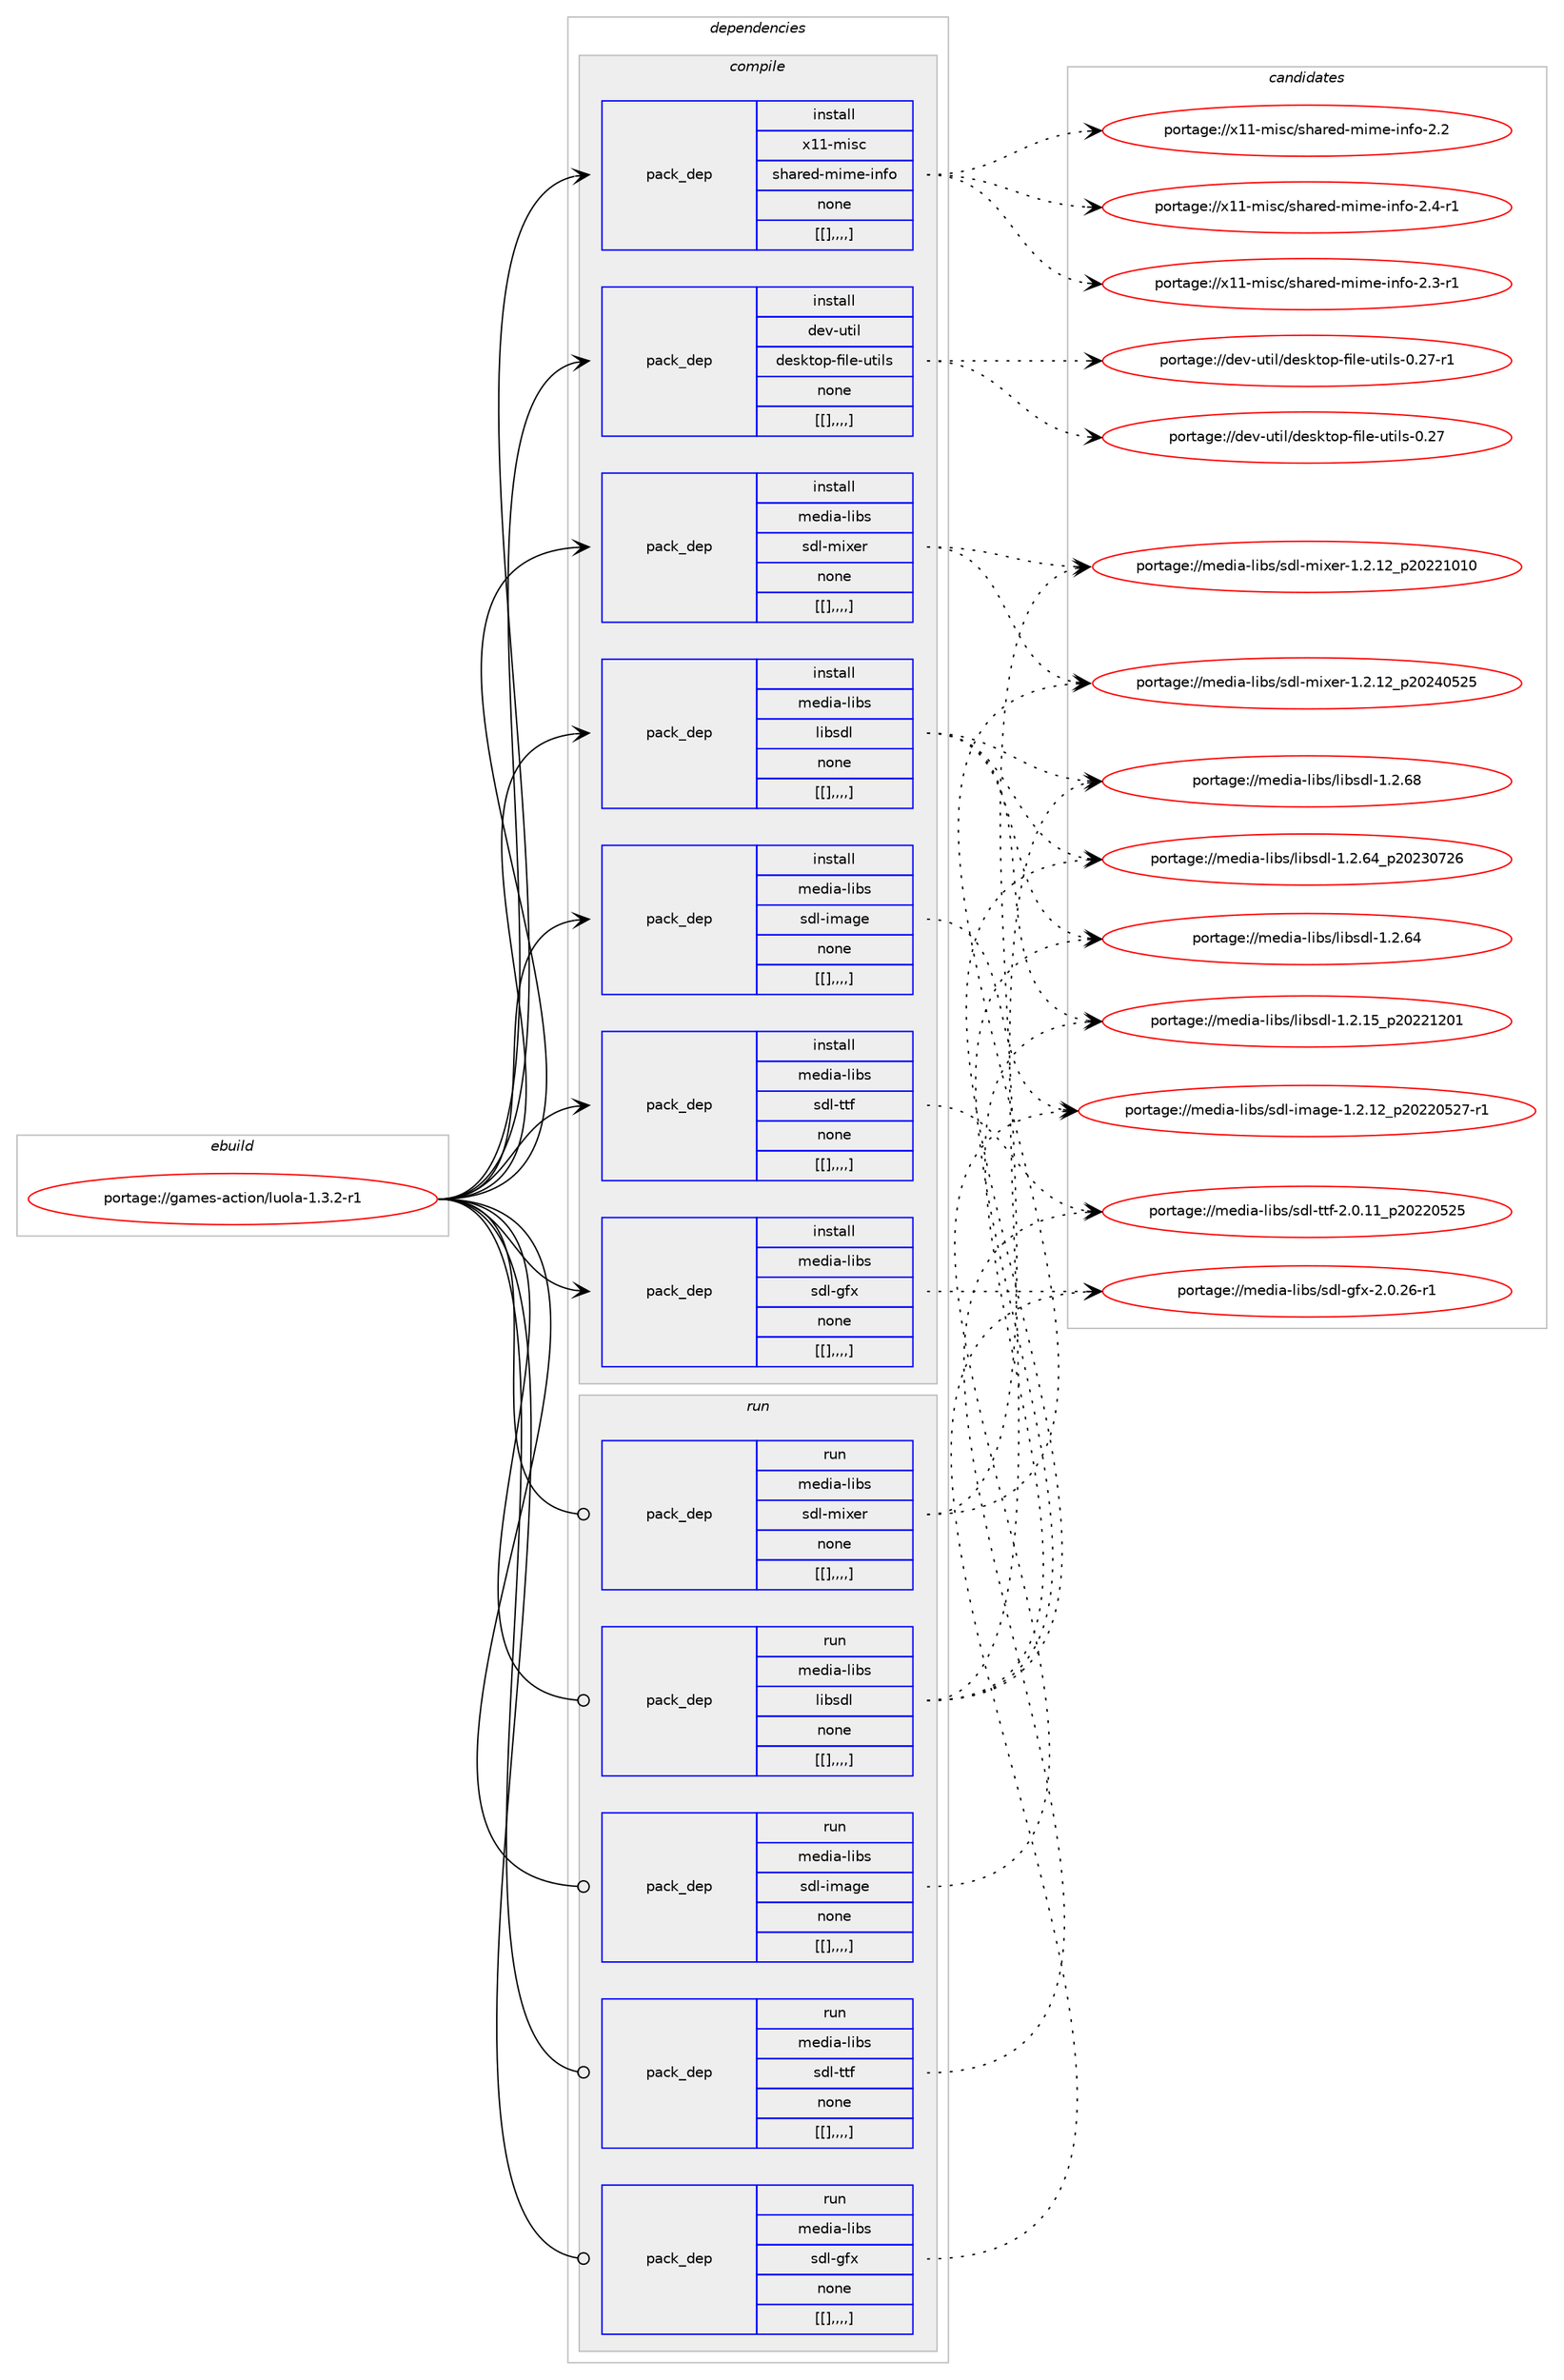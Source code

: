 digraph prolog {

# *************
# Graph options
# *************

newrank=true;
concentrate=true;
compound=true;
graph [rankdir=LR,fontname=Helvetica,fontsize=10,ranksep=1.5];#, ranksep=2.5, nodesep=0.2];
edge  [arrowhead=vee];
node  [fontname=Helvetica,fontsize=10];

# **********
# The ebuild
# **********

subgraph cluster_leftcol {
color=gray;
label=<<i>ebuild</i>>;
id [label="portage://games-action/luola-1.3.2-r1", color=red, width=4, href="../games-action/luola-1.3.2-r1.svg"];
}

# ****************
# The dependencies
# ****************

subgraph cluster_midcol {
color=gray;
label=<<i>dependencies</i>>;
subgraph cluster_compile {
fillcolor="#eeeeee";
style=filled;
label=<<i>compile</i>>;
subgraph pack161436 {
dependency227478 [label=<<TABLE BORDER="0" CELLBORDER="1" CELLSPACING="0" CELLPADDING="4" WIDTH="220"><TR><TD ROWSPAN="6" CELLPADDING="30">pack_dep</TD></TR><TR><TD WIDTH="110">install</TD></TR><TR><TD>dev-util</TD></TR><TR><TD>desktop-file-utils</TD></TR><TR><TD>none</TD></TR><TR><TD>[[],,,,]</TD></TR></TABLE>>, shape=none, color=blue];
}
id:e -> dependency227478:w [weight=20,style="solid",arrowhead="vee"];
subgraph pack161437 {
dependency227479 [label=<<TABLE BORDER="0" CELLBORDER="1" CELLSPACING="0" CELLPADDING="4" WIDTH="220"><TR><TD ROWSPAN="6" CELLPADDING="30">pack_dep</TD></TR><TR><TD WIDTH="110">install</TD></TR><TR><TD>media-libs</TD></TR><TR><TD>libsdl</TD></TR><TR><TD>none</TD></TR><TR><TD>[[],,,,]</TD></TR></TABLE>>, shape=none, color=blue];
}
id:e -> dependency227479:w [weight=20,style="solid",arrowhead="vee"];
subgraph pack161438 {
dependency227480 [label=<<TABLE BORDER="0" CELLBORDER="1" CELLSPACING="0" CELLPADDING="4" WIDTH="220"><TR><TD ROWSPAN="6" CELLPADDING="30">pack_dep</TD></TR><TR><TD WIDTH="110">install</TD></TR><TR><TD>media-libs</TD></TR><TR><TD>sdl-gfx</TD></TR><TR><TD>none</TD></TR><TR><TD>[[],,,,]</TD></TR></TABLE>>, shape=none, color=blue];
}
id:e -> dependency227480:w [weight=20,style="solid",arrowhead="vee"];
subgraph pack161439 {
dependency227481 [label=<<TABLE BORDER="0" CELLBORDER="1" CELLSPACING="0" CELLPADDING="4" WIDTH="220"><TR><TD ROWSPAN="6" CELLPADDING="30">pack_dep</TD></TR><TR><TD WIDTH="110">install</TD></TR><TR><TD>media-libs</TD></TR><TR><TD>sdl-image</TD></TR><TR><TD>none</TD></TR><TR><TD>[[],,,,]</TD></TR></TABLE>>, shape=none, color=blue];
}
id:e -> dependency227481:w [weight=20,style="solid",arrowhead="vee"];
subgraph pack161440 {
dependency227482 [label=<<TABLE BORDER="0" CELLBORDER="1" CELLSPACING="0" CELLPADDING="4" WIDTH="220"><TR><TD ROWSPAN="6" CELLPADDING="30">pack_dep</TD></TR><TR><TD WIDTH="110">install</TD></TR><TR><TD>media-libs</TD></TR><TR><TD>sdl-mixer</TD></TR><TR><TD>none</TD></TR><TR><TD>[[],,,,]</TD></TR></TABLE>>, shape=none, color=blue];
}
id:e -> dependency227482:w [weight=20,style="solid",arrowhead="vee"];
subgraph pack161441 {
dependency227483 [label=<<TABLE BORDER="0" CELLBORDER="1" CELLSPACING="0" CELLPADDING="4" WIDTH="220"><TR><TD ROWSPAN="6" CELLPADDING="30">pack_dep</TD></TR><TR><TD WIDTH="110">install</TD></TR><TR><TD>media-libs</TD></TR><TR><TD>sdl-ttf</TD></TR><TR><TD>none</TD></TR><TR><TD>[[],,,,]</TD></TR></TABLE>>, shape=none, color=blue];
}
id:e -> dependency227483:w [weight=20,style="solid",arrowhead="vee"];
subgraph pack161442 {
dependency227484 [label=<<TABLE BORDER="0" CELLBORDER="1" CELLSPACING="0" CELLPADDING="4" WIDTH="220"><TR><TD ROWSPAN="6" CELLPADDING="30">pack_dep</TD></TR><TR><TD WIDTH="110">install</TD></TR><TR><TD>x11-misc</TD></TR><TR><TD>shared-mime-info</TD></TR><TR><TD>none</TD></TR><TR><TD>[[],,,,]</TD></TR></TABLE>>, shape=none, color=blue];
}
id:e -> dependency227484:w [weight=20,style="solid",arrowhead="vee"];
}
subgraph cluster_compileandrun {
fillcolor="#eeeeee";
style=filled;
label=<<i>compile and run</i>>;
}
subgraph cluster_run {
fillcolor="#eeeeee";
style=filled;
label=<<i>run</i>>;
subgraph pack161443 {
dependency227485 [label=<<TABLE BORDER="0" CELLBORDER="1" CELLSPACING="0" CELLPADDING="4" WIDTH="220"><TR><TD ROWSPAN="6" CELLPADDING="30">pack_dep</TD></TR><TR><TD WIDTH="110">run</TD></TR><TR><TD>media-libs</TD></TR><TR><TD>libsdl</TD></TR><TR><TD>none</TD></TR><TR><TD>[[],,,,]</TD></TR></TABLE>>, shape=none, color=blue];
}
id:e -> dependency227485:w [weight=20,style="solid",arrowhead="odot"];
subgraph pack161444 {
dependency227486 [label=<<TABLE BORDER="0" CELLBORDER="1" CELLSPACING="0" CELLPADDING="4" WIDTH="220"><TR><TD ROWSPAN="6" CELLPADDING="30">pack_dep</TD></TR><TR><TD WIDTH="110">run</TD></TR><TR><TD>media-libs</TD></TR><TR><TD>sdl-gfx</TD></TR><TR><TD>none</TD></TR><TR><TD>[[],,,,]</TD></TR></TABLE>>, shape=none, color=blue];
}
id:e -> dependency227486:w [weight=20,style="solid",arrowhead="odot"];
subgraph pack161445 {
dependency227487 [label=<<TABLE BORDER="0" CELLBORDER="1" CELLSPACING="0" CELLPADDING="4" WIDTH="220"><TR><TD ROWSPAN="6" CELLPADDING="30">pack_dep</TD></TR><TR><TD WIDTH="110">run</TD></TR><TR><TD>media-libs</TD></TR><TR><TD>sdl-image</TD></TR><TR><TD>none</TD></TR><TR><TD>[[],,,,]</TD></TR></TABLE>>, shape=none, color=blue];
}
id:e -> dependency227487:w [weight=20,style="solid",arrowhead="odot"];
subgraph pack161446 {
dependency227488 [label=<<TABLE BORDER="0" CELLBORDER="1" CELLSPACING="0" CELLPADDING="4" WIDTH="220"><TR><TD ROWSPAN="6" CELLPADDING="30">pack_dep</TD></TR><TR><TD WIDTH="110">run</TD></TR><TR><TD>media-libs</TD></TR><TR><TD>sdl-mixer</TD></TR><TR><TD>none</TD></TR><TR><TD>[[],,,,]</TD></TR></TABLE>>, shape=none, color=blue];
}
id:e -> dependency227488:w [weight=20,style="solid",arrowhead="odot"];
subgraph pack161447 {
dependency227489 [label=<<TABLE BORDER="0" CELLBORDER="1" CELLSPACING="0" CELLPADDING="4" WIDTH="220"><TR><TD ROWSPAN="6" CELLPADDING="30">pack_dep</TD></TR><TR><TD WIDTH="110">run</TD></TR><TR><TD>media-libs</TD></TR><TR><TD>sdl-ttf</TD></TR><TR><TD>none</TD></TR><TR><TD>[[],,,,]</TD></TR></TABLE>>, shape=none, color=blue];
}
id:e -> dependency227489:w [weight=20,style="solid",arrowhead="odot"];
}
}

# **************
# The candidates
# **************

subgraph cluster_choices {
rank=same;
color=gray;
label=<<i>candidates</i>>;

subgraph choice161436 {
color=black;
nodesep=1;
choice1001011184511711610510847100101115107116111112451021051081014511711610510811545484650554511449 [label="portage://dev-util/desktop-file-utils-0.27-r1", color=red, width=4,href="../dev-util/desktop-file-utils-0.27-r1.svg"];
choice100101118451171161051084710010111510711611111245102105108101451171161051081154548465055 [label="portage://dev-util/desktop-file-utils-0.27", color=red, width=4,href="../dev-util/desktop-file-utils-0.27.svg"];
dependency227478:e -> choice1001011184511711610510847100101115107116111112451021051081014511711610510811545484650554511449:w [style=dotted,weight="100"];
dependency227478:e -> choice100101118451171161051084710010111510711611111245102105108101451171161051081154548465055:w [style=dotted,weight="100"];
}
subgraph choice161437 {
color=black;
nodesep=1;
choice109101100105974510810598115471081059811510010845494650465456 [label="portage://media-libs/libsdl-1.2.68", color=red, width=4,href="../media-libs/libsdl-1.2.68.svg"];
choice109101100105974510810598115471081059811510010845494650465452951125048505148555054 [label="portage://media-libs/libsdl-1.2.64_p20230726", color=red, width=4,href="../media-libs/libsdl-1.2.64_p20230726.svg"];
choice109101100105974510810598115471081059811510010845494650465452 [label="portage://media-libs/libsdl-1.2.64", color=red, width=4,href="../media-libs/libsdl-1.2.64.svg"];
choice109101100105974510810598115471081059811510010845494650464953951125048505049504849 [label="portage://media-libs/libsdl-1.2.15_p20221201", color=red, width=4,href="../media-libs/libsdl-1.2.15_p20221201.svg"];
dependency227479:e -> choice109101100105974510810598115471081059811510010845494650465456:w [style=dotted,weight="100"];
dependency227479:e -> choice109101100105974510810598115471081059811510010845494650465452951125048505148555054:w [style=dotted,weight="100"];
dependency227479:e -> choice109101100105974510810598115471081059811510010845494650465452:w [style=dotted,weight="100"];
dependency227479:e -> choice109101100105974510810598115471081059811510010845494650464953951125048505049504849:w [style=dotted,weight="100"];
}
subgraph choice161438 {
color=black;
nodesep=1;
choice1091011001059745108105981154711510010845103102120455046484650544511449 [label="portage://media-libs/sdl-gfx-2.0.26-r1", color=red, width=4,href="../media-libs/sdl-gfx-2.0.26-r1.svg"];
dependency227480:e -> choice1091011001059745108105981154711510010845103102120455046484650544511449:w [style=dotted,weight="100"];
}
subgraph choice161439 {
color=black;
nodesep=1;
choice109101100105974510810598115471151001084510510997103101454946504649509511250485050485350554511449 [label="portage://media-libs/sdl-image-1.2.12_p20220527-r1", color=red, width=4,href="../media-libs/sdl-image-1.2.12_p20220527-r1.svg"];
dependency227481:e -> choice109101100105974510810598115471151001084510510997103101454946504649509511250485050485350554511449:w [style=dotted,weight="100"];
}
subgraph choice161440 {
color=black;
nodesep=1;
choice109101100105974510810598115471151001084510910512010111445494650464950951125048505248535053 [label="portage://media-libs/sdl-mixer-1.2.12_p20240525", color=red, width=4,href="../media-libs/sdl-mixer-1.2.12_p20240525.svg"];
choice109101100105974510810598115471151001084510910512010111445494650464950951125048505049484948 [label="portage://media-libs/sdl-mixer-1.2.12_p20221010", color=red, width=4,href="../media-libs/sdl-mixer-1.2.12_p20221010.svg"];
dependency227482:e -> choice109101100105974510810598115471151001084510910512010111445494650464950951125048505248535053:w [style=dotted,weight="100"];
dependency227482:e -> choice109101100105974510810598115471151001084510910512010111445494650464950951125048505049484948:w [style=dotted,weight="100"];
}
subgraph choice161441 {
color=black;
nodesep=1;
choice109101100105974510810598115471151001084511611610245504648464949951125048505048535053 [label="portage://media-libs/sdl-ttf-2.0.11_p20220525", color=red, width=4,href="../media-libs/sdl-ttf-2.0.11_p20220525.svg"];
dependency227483:e -> choice109101100105974510810598115471151001084511611610245504648464949951125048505048535053:w [style=dotted,weight="100"];
}
subgraph choice161442 {
color=black;
nodesep=1;
choice1204949451091051159947115104971141011004510910510910145105110102111455046524511449 [label="portage://x11-misc/shared-mime-info-2.4-r1", color=red, width=4,href="../x11-misc/shared-mime-info-2.4-r1.svg"];
choice1204949451091051159947115104971141011004510910510910145105110102111455046514511449 [label="portage://x11-misc/shared-mime-info-2.3-r1", color=red, width=4,href="../x11-misc/shared-mime-info-2.3-r1.svg"];
choice120494945109105115994711510497114101100451091051091014510511010211145504650 [label="portage://x11-misc/shared-mime-info-2.2", color=red, width=4,href="../x11-misc/shared-mime-info-2.2.svg"];
dependency227484:e -> choice1204949451091051159947115104971141011004510910510910145105110102111455046524511449:w [style=dotted,weight="100"];
dependency227484:e -> choice1204949451091051159947115104971141011004510910510910145105110102111455046514511449:w [style=dotted,weight="100"];
dependency227484:e -> choice120494945109105115994711510497114101100451091051091014510511010211145504650:w [style=dotted,weight="100"];
}
subgraph choice161443 {
color=black;
nodesep=1;
choice109101100105974510810598115471081059811510010845494650465456 [label="portage://media-libs/libsdl-1.2.68", color=red, width=4,href="../media-libs/libsdl-1.2.68.svg"];
choice109101100105974510810598115471081059811510010845494650465452951125048505148555054 [label="portage://media-libs/libsdl-1.2.64_p20230726", color=red, width=4,href="../media-libs/libsdl-1.2.64_p20230726.svg"];
choice109101100105974510810598115471081059811510010845494650465452 [label="portage://media-libs/libsdl-1.2.64", color=red, width=4,href="../media-libs/libsdl-1.2.64.svg"];
choice109101100105974510810598115471081059811510010845494650464953951125048505049504849 [label="portage://media-libs/libsdl-1.2.15_p20221201", color=red, width=4,href="../media-libs/libsdl-1.2.15_p20221201.svg"];
dependency227485:e -> choice109101100105974510810598115471081059811510010845494650465456:w [style=dotted,weight="100"];
dependency227485:e -> choice109101100105974510810598115471081059811510010845494650465452951125048505148555054:w [style=dotted,weight="100"];
dependency227485:e -> choice109101100105974510810598115471081059811510010845494650465452:w [style=dotted,weight="100"];
dependency227485:e -> choice109101100105974510810598115471081059811510010845494650464953951125048505049504849:w [style=dotted,weight="100"];
}
subgraph choice161444 {
color=black;
nodesep=1;
choice1091011001059745108105981154711510010845103102120455046484650544511449 [label="portage://media-libs/sdl-gfx-2.0.26-r1", color=red, width=4,href="../media-libs/sdl-gfx-2.0.26-r1.svg"];
dependency227486:e -> choice1091011001059745108105981154711510010845103102120455046484650544511449:w [style=dotted,weight="100"];
}
subgraph choice161445 {
color=black;
nodesep=1;
choice109101100105974510810598115471151001084510510997103101454946504649509511250485050485350554511449 [label="portage://media-libs/sdl-image-1.2.12_p20220527-r1", color=red, width=4,href="../media-libs/sdl-image-1.2.12_p20220527-r1.svg"];
dependency227487:e -> choice109101100105974510810598115471151001084510510997103101454946504649509511250485050485350554511449:w [style=dotted,weight="100"];
}
subgraph choice161446 {
color=black;
nodesep=1;
choice109101100105974510810598115471151001084510910512010111445494650464950951125048505248535053 [label="portage://media-libs/sdl-mixer-1.2.12_p20240525", color=red, width=4,href="../media-libs/sdl-mixer-1.2.12_p20240525.svg"];
choice109101100105974510810598115471151001084510910512010111445494650464950951125048505049484948 [label="portage://media-libs/sdl-mixer-1.2.12_p20221010", color=red, width=4,href="../media-libs/sdl-mixer-1.2.12_p20221010.svg"];
dependency227488:e -> choice109101100105974510810598115471151001084510910512010111445494650464950951125048505248535053:w [style=dotted,weight="100"];
dependency227488:e -> choice109101100105974510810598115471151001084510910512010111445494650464950951125048505049484948:w [style=dotted,weight="100"];
}
subgraph choice161447 {
color=black;
nodesep=1;
choice109101100105974510810598115471151001084511611610245504648464949951125048505048535053 [label="portage://media-libs/sdl-ttf-2.0.11_p20220525", color=red, width=4,href="../media-libs/sdl-ttf-2.0.11_p20220525.svg"];
dependency227489:e -> choice109101100105974510810598115471151001084511611610245504648464949951125048505048535053:w [style=dotted,weight="100"];
}
}

}
